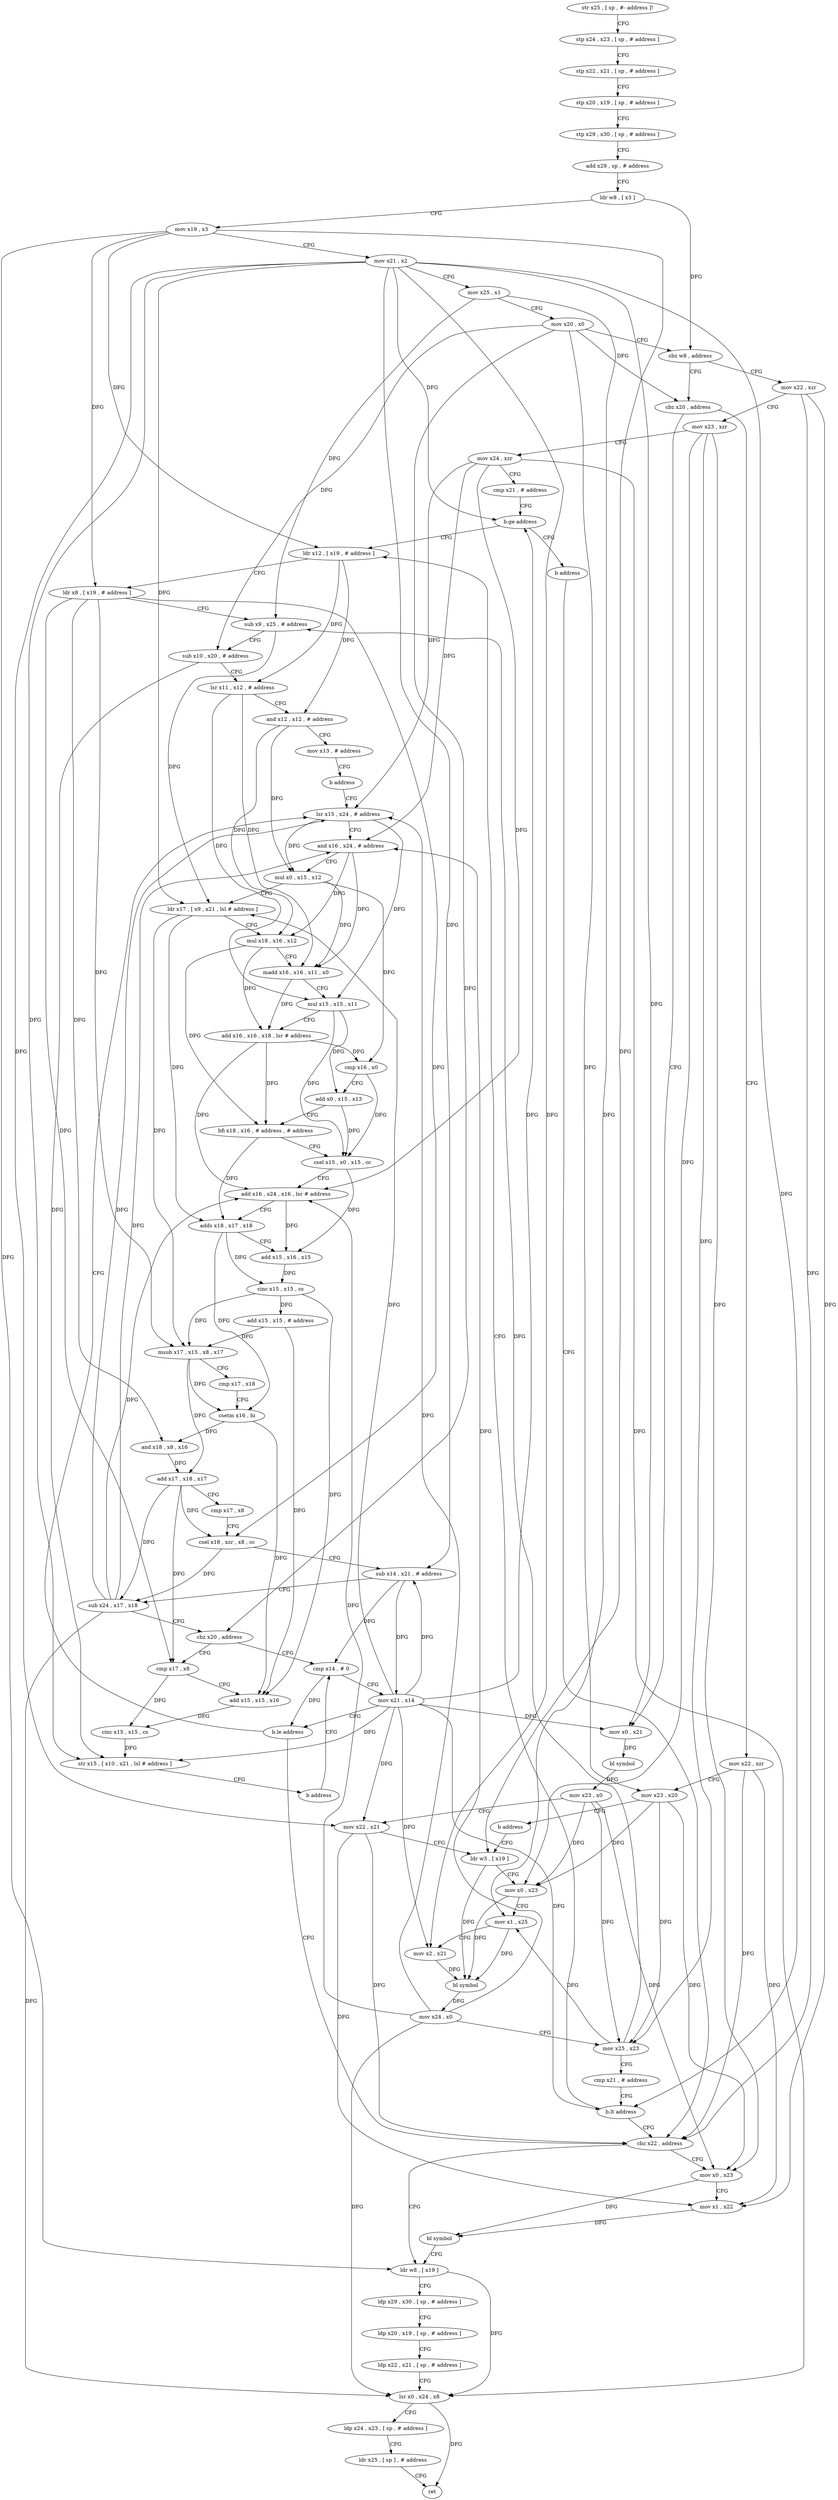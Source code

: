 digraph "func" {
"4239396" [label = "str x25 , [ sp , #- address ]!" ]
"4239400" [label = "stp x24 , x23 , [ sp , # address ]" ]
"4239404" [label = "stp x22 , x21 , [ sp , # address ]" ]
"4239408" [label = "stp x20 , x19 , [ sp , # address ]" ]
"4239412" [label = "stp x29 , x30 , [ sp , # address ]" ]
"4239416" [label = "add x29 , sp , # address" ]
"4239420" [label = "ldr w8 , [ x3 ]" ]
"4239424" [label = "mov x19 , x3" ]
"4239428" [label = "mov x21 , x2" ]
"4239432" [label = "mov x25 , x1" ]
"4239436" [label = "mov x20 , x0" ]
"4239440" [label = "cbz w8 , address" ]
"4239460" [label = "mov x22 , xzr" ]
"4239444" [label = "cbz x20 , address" ]
"4239464" [label = "mov x23 , xzr" ]
"4239468" [label = "mov x24 , xzr" ]
"4239472" [label = "cmp x21 , # address" ]
"4239476" [label = "b.ge address" ]
"4239536" [label = "ldr x12 , [ x19 , # address ]" ]
"4239480" [label = "b address" ]
"4239484" [label = "mov x0 , x21" ]
"4239448" [label = "mov x22 , xzr" ]
"4239540" [label = "ldr x8 , [ x19 , # address ]" ]
"4239544" [label = "sub x9 , x25 , # address" ]
"4239548" [label = "sub x10 , x20 , # address" ]
"4239552" [label = "lsr x11 , x12 , # address" ]
"4239556" [label = "and x12 , x12 , # address" ]
"4239560" [label = "mov x13 , # address" ]
"4239564" [label = "b address" ]
"4239580" [label = "lsr x15 , x24 , # address" ]
"4239708" [label = "cbz x22 , address" ]
"4239488" [label = "bl symbol" ]
"4239492" [label = "mov x23 , x0" ]
"4239496" [label = "mov x22 , x21" ]
"4239500" [label = "ldr w3 , [ x19 ]" ]
"4239452" [label = "mov x23 , x20" ]
"4239456" [label = "b address" ]
"4239584" [label = "and x16 , x24 , # address" ]
"4239588" [label = "mul x0 , x15 , x12" ]
"4239592" [label = "ldr x17 , [ x9 , x21 , lsl # address ]" ]
"4239596" [label = "mul x18 , x16 , x12" ]
"4239600" [label = "madd x16 , x16 , x11 , x0" ]
"4239604" [label = "mul x15 , x15 , x11" ]
"4239608" [label = "add x16 , x16 , x18 , lsr # address" ]
"4239612" [label = "cmp x16 , x0" ]
"4239616" [label = "add x0 , x15 , x13" ]
"4239620" [label = "bfi x18 , x16 , # address , # address" ]
"4239624" [label = "csel x15 , x0 , x15 , cc" ]
"4239628" [label = "add x16 , x24 , x16 , lsr # address" ]
"4239632" [label = "adds x18 , x17 , x18" ]
"4239636" [label = "add x15 , x16 , x15" ]
"4239640" [label = "cinc x15 , x15 , cs" ]
"4239644" [label = "add x15 , x15 , # address" ]
"4239648" [label = "msub x17 , x15 , x8 , x17" ]
"4239652" [label = "cmp x17 , x18" ]
"4239656" [label = "csetm x16 , hi" ]
"4239660" [label = "and x18 , x8 , x16" ]
"4239664" [label = "add x17 , x18 , x17" ]
"4239668" [label = "cmp x17 , x8" ]
"4239672" [label = "csel x18 , xzr , x8 , cc" ]
"4239676" [label = "sub x14 , x21 , # address" ]
"4239680" [label = "sub x24 , x17 , x18" ]
"4239684" [label = "cbz x20 , address" ]
"4239568" [label = "cmp x14 , # 0" ]
"4239688" [label = "cmp x17 , x8" ]
"4239724" [label = "ldr w8 , [ x19 ]" ]
"4239712" [label = "mov x0 , x23" ]
"4239504" [label = "mov x0 , x23" ]
"4239508" [label = "mov x1 , x25" ]
"4239512" [label = "mov x2 , x21" ]
"4239516" [label = "bl symbol" ]
"4239520" [label = "mov x24 , x0" ]
"4239524" [label = "mov x25 , x23" ]
"4239528" [label = "cmp x21 , # address" ]
"4239532" [label = "b.lt address" ]
"4239572" [label = "mov x21 , x14" ]
"4239576" [label = "b.le address" ]
"4239692" [label = "add x15 , x15 , x16" ]
"4239696" [label = "cinc x15 , x15 , cs" ]
"4239700" [label = "str x15 , [ x10 , x21 , lsl # address ]" ]
"4239704" [label = "b address" ]
"4239728" [label = "ldp x29 , x30 , [ sp , # address ]" ]
"4239732" [label = "ldp x20 , x19 , [ sp , # address ]" ]
"4239736" [label = "ldp x22 , x21 , [ sp , # address ]" ]
"4239740" [label = "lsr x0 , x24 , x8" ]
"4239744" [label = "ldp x24 , x23 , [ sp , # address ]" ]
"4239748" [label = "ldr x25 , [ sp ] , # address" ]
"4239752" [label = "ret" ]
"4239716" [label = "mov x1 , x22" ]
"4239720" [label = "bl symbol" ]
"4239396" -> "4239400" [ label = "CFG" ]
"4239400" -> "4239404" [ label = "CFG" ]
"4239404" -> "4239408" [ label = "CFG" ]
"4239408" -> "4239412" [ label = "CFG" ]
"4239412" -> "4239416" [ label = "CFG" ]
"4239416" -> "4239420" [ label = "CFG" ]
"4239420" -> "4239424" [ label = "CFG" ]
"4239420" -> "4239440" [ label = "DFG" ]
"4239424" -> "4239428" [ label = "CFG" ]
"4239424" -> "4239536" [ label = "DFG" ]
"4239424" -> "4239540" [ label = "DFG" ]
"4239424" -> "4239500" [ label = "DFG" ]
"4239424" -> "4239724" [ label = "DFG" ]
"4239428" -> "4239432" [ label = "CFG" ]
"4239428" -> "4239476" [ label = "DFG" ]
"4239428" -> "4239484" [ label = "DFG" ]
"4239428" -> "4239496" [ label = "DFG" ]
"4239428" -> "4239592" [ label = "DFG" ]
"4239428" -> "4239512" [ label = "DFG" ]
"4239428" -> "4239532" [ label = "DFG" ]
"4239428" -> "4239676" [ label = "DFG" ]
"4239428" -> "4239700" [ label = "DFG" ]
"4239432" -> "4239436" [ label = "CFG" ]
"4239432" -> "4239544" [ label = "DFG" ]
"4239432" -> "4239508" [ label = "DFG" ]
"4239436" -> "4239440" [ label = "CFG" ]
"4239436" -> "4239444" [ label = "DFG" ]
"4239436" -> "4239548" [ label = "DFG" ]
"4239436" -> "4239452" [ label = "DFG" ]
"4239436" -> "4239684" [ label = "DFG" ]
"4239440" -> "4239460" [ label = "CFG" ]
"4239440" -> "4239444" [ label = "CFG" ]
"4239460" -> "4239464" [ label = "CFG" ]
"4239460" -> "4239708" [ label = "DFG" ]
"4239460" -> "4239716" [ label = "DFG" ]
"4239444" -> "4239484" [ label = "CFG" ]
"4239444" -> "4239448" [ label = "CFG" ]
"4239464" -> "4239468" [ label = "CFG" ]
"4239464" -> "4239504" [ label = "DFG" ]
"4239464" -> "4239524" [ label = "DFG" ]
"4239464" -> "4239712" [ label = "DFG" ]
"4239468" -> "4239472" [ label = "CFG" ]
"4239468" -> "4239580" [ label = "DFG" ]
"4239468" -> "4239584" [ label = "DFG" ]
"4239468" -> "4239740" [ label = "DFG" ]
"4239468" -> "4239628" [ label = "DFG" ]
"4239472" -> "4239476" [ label = "CFG" ]
"4239476" -> "4239536" [ label = "CFG" ]
"4239476" -> "4239480" [ label = "CFG" ]
"4239536" -> "4239540" [ label = "CFG" ]
"4239536" -> "4239552" [ label = "DFG" ]
"4239536" -> "4239556" [ label = "DFG" ]
"4239480" -> "4239708" [ label = "CFG" ]
"4239484" -> "4239488" [ label = "DFG" ]
"4239448" -> "4239452" [ label = "CFG" ]
"4239448" -> "4239708" [ label = "DFG" ]
"4239448" -> "4239716" [ label = "DFG" ]
"4239540" -> "4239544" [ label = "CFG" ]
"4239540" -> "4239648" [ label = "DFG" ]
"4239540" -> "4239660" [ label = "DFG" ]
"4239540" -> "4239672" [ label = "DFG" ]
"4239540" -> "4239688" [ label = "DFG" ]
"4239544" -> "4239548" [ label = "CFG" ]
"4239544" -> "4239592" [ label = "DFG" ]
"4239548" -> "4239552" [ label = "CFG" ]
"4239548" -> "4239700" [ label = "DFG" ]
"4239552" -> "4239556" [ label = "CFG" ]
"4239552" -> "4239600" [ label = "DFG" ]
"4239552" -> "4239604" [ label = "DFG" ]
"4239556" -> "4239560" [ label = "CFG" ]
"4239556" -> "4239588" [ label = "DFG" ]
"4239556" -> "4239596" [ label = "DFG" ]
"4239560" -> "4239564" [ label = "CFG" ]
"4239564" -> "4239580" [ label = "CFG" ]
"4239580" -> "4239584" [ label = "CFG" ]
"4239580" -> "4239588" [ label = "DFG" ]
"4239580" -> "4239604" [ label = "DFG" ]
"4239708" -> "4239724" [ label = "CFG" ]
"4239708" -> "4239712" [ label = "CFG" ]
"4239488" -> "4239492" [ label = "DFG" ]
"4239492" -> "4239496" [ label = "CFG" ]
"4239492" -> "4239504" [ label = "DFG" ]
"4239492" -> "4239524" [ label = "DFG" ]
"4239492" -> "4239712" [ label = "DFG" ]
"4239496" -> "4239500" [ label = "CFG" ]
"4239496" -> "4239708" [ label = "DFG" ]
"4239496" -> "4239716" [ label = "DFG" ]
"4239500" -> "4239504" [ label = "CFG" ]
"4239500" -> "4239516" [ label = "DFG" ]
"4239452" -> "4239456" [ label = "CFG" ]
"4239452" -> "4239504" [ label = "DFG" ]
"4239452" -> "4239524" [ label = "DFG" ]
"4239452" -> "4239712" [ label = "DFG" ]
"4239456" -> "4239500" [ label = "CFG" ]
"4239584" -> "4239588" [ label = "CFG" ]
"4239584" -> "4239596" [ label = "DFG" ]
"4239584" -> "4239600" [ label = "DFG" ]
"4239588" -> "4239592" [ label = "CFG" ]
"4239588" -> "4239600" [ label = "DFG" ]
"4239588" -> "4239612" [ label = "DFG" ]
"4239592" -> "4239596" [ label = "CFG" ]
"4239592" -> "4239632" [ label = "DFG" ]
"4239592" -> "4239648" [ label = "DFG" ]
"4239596" -> "4239600" [ label = "CFG" ]
"4239596" -> "4239608" [ label = "DFG" ]
"4239596" -> "4239620" [ label = "DFG" ]
"4239600" -> "4239604" [ label = "CFG" ]
"4239600" -> "4239608" [ label = "DFG" ]
"4239604" -> "4239608" [ label = "CFG" ]
"4239604" -> "4239616" [ label = "DFG" ]
"4239604" -> "4239624" [ label = "DFG" ]
"4239608" -> "4239612" [ label = "DFG" ]
"4239608" -> "4239620" [ label = "DFG" ]
"4239608" -> "4239628" [ label = "DFG" ]
"4239612" -> "4239616" [ label = "CFG" ]
"4239612" -> "4239624" [ label = "DFG" ]
"4239616" -> "4239620" [ label = "CFG" ]
"4239616" -> "4239624" [ label = "DFG" ]
"4239620" -> "4239624" [ label = "CFG" ]
"4239620" -> "4239632" [ label = "DFG" ]
"4239624" -> "4239628" [ label = "CFG" ]
"4239624" -> "4239636" [ label = "DFG" ]
"4239628" -> "4239632" [ label = "CFG" ]
"4239628" -> "4239636" [ label = "DFG" ]
"4239632" -> "4239636" [ label = "CFG" ]
"4239632" -> "4239656" [ label = "DFG" ]
"4239632" -> "4239640" [ label = "DFG" ]
"4239636" -> "4239640" [ label = "DFG" ]
"4239640" -> "4239644" [ label = "DFG" ]
"4239640" -> "4239648" [ label = "DFG" ]
"4239640" -> "4239692" [ label = "DFG" ]
"4239644" -> "4239648" [ label = "DFG" ]
"4239644" -> "4239692" [ label = "DFG" ]
"4239648" -> "4239652" [ label = "CFG" ]
"4239648" -> "4239656" [ label = "DFG" ]
"4239648" -> "4239664" [ label = "DFG" ]
"4239652" -> "4239656" [ label = "CFG" ]
"4239656" -> "4239660" [ label = "DFG" ]
"4239656" -> "4239692" [ label = "DFG" ]
"4239660" -> "4239664" [ label = "DFG" ]
"4239664" -> "4239668" [ label = "CFG" ]
"4239664" -> "4239672" [ label = "DFG" ]
"4239664" -> "4239680" [ label = "DFG" ]
"4239664" -> "4239688" [ label = "DFG" ]
"4239668" -> "4239672" [ label = "CFG" ]
"4239672" -> "4239676" [ label = "CFG" ]
"4239672" -> "4239680" [ label = "DFG" ]
"4239676" -> "4239680" [ label = "CFG" ]
"4239676" -> "4239568" [ label = "DFG" ]
"4239676" -> "4239572" [ label = "DFG" ]
"4239680" -> "4239684" [ label = "CFG" ]
"4239680" -> "4239580" [ label = "DFG" ]
"4239680" -> "4239584" [ label = "DFG" ]
"4239680" -> "4239740" [ label = "DFG" ]
"4239680" -> "4239628" [ label = "DFG" ]
"4239684" -> "4239568" [ label = "CFG" ]
"4239684" -> "4239688" [ label = "CFG" ]
"4239568" -> "4239572" [ label = "CFG" ]
"4239568" -> "4239576" [ label = "DFG" ]
"4239688" -> "4239692" [ label = "CFG" ]
"4239688" -> "4239696" [ label = "DFG" ]
"4239724" -> "4239728" [ label = "CFG" ]
"4239724" -> "4239740" [ label = "DFG" ]
"4239712" -> "4239716" [ label = "CFG" ]
"4239712" -> "4239720" [ label = "DFG" ]
"4239504" -> "4239508" [ label = "CFG" ]
"4239504" -> "4239516" [ label = "DFG" ]
"4239508" -> "4239512" [ label = "CFG" ]
"4239508" -> "4239516" [ label = "DFG" ]
"4239512" -> "4239516" [ label = "DFG" ]
"4239516" -> "4239520" [ label = "DFG" ]
"4239520" -> "4239524" [ label = "CFG" ]
"4239520" -> "4239580" [ label = "DFG" ]
"4239520" -> "4239584" [ label = "DFG" ]
"4239520" -> "4239740" [ label = "DFG" ]
"4239520" -> "4239628" [ label = "DFG" ]
"4239524" -> "4239528" [ label = "CFG" ]
"4239524" -> "4239544" [ label = "DFG" ]
"4239524" -> "4239508" [ label = "DFG" ]
"4239528" -> "4239532" [ label = "CFG" ]
"4239532" -> "4239708" [ label = "CFG" ]
"4239532" -> "4239536" [ label = "CFG" ]
"4239572" -> "4239576" [ label = "CFG" ]
"4239572" -> "4239476" [ label = "DFG" ]
"4239572" -> "4239484" [ label = "DFG" ]
"4239572" -> "4239496" [ label = "DFG" ]
"4239572" -> "4239592" [ label = "DFG" ]
"4239572" -> "4239512" [ label = "DFG" ]
"4239572" -> "4239532" [ label = "DFG" ]
"4239572" -> "4239676" [ label = "DFG" ]
"4239572" -> "4239700" [ label = "DFG" ]
"4239576" -> "4239708" [ label = "CFG" ]
"4239576" -> "4239580" [ label = "CFG" ]
"4239692" -> "4239696" [ label = "DFG" ]
"4239696" -> "4239700" [ label = "DFG" ]
"4239700" -> "4239704" [ label = "CFG" ]
"4239704" -> "4239568" [ label = "CFG" ]
"4239728" -> "4239732" [ label = "CFG" ]
"4239732" -> "4239736" [ label = "CFG" ]
"4239736" -> "4239740" [ label = "CFG" ]
"4239740" -> "4239744" [ label = "CFG" ]
"4239740" -> "4239752" [ label = "DFG" ]
"4239744" -> "4239748" [ label = "CFG" ]
"4239748" -> "4239752" [ label = "CFG" ]
"4239716" -> "4239720" [ label = "DFG" ]
"4239720" -> "4239724" [ label = "CFG" ]
}
